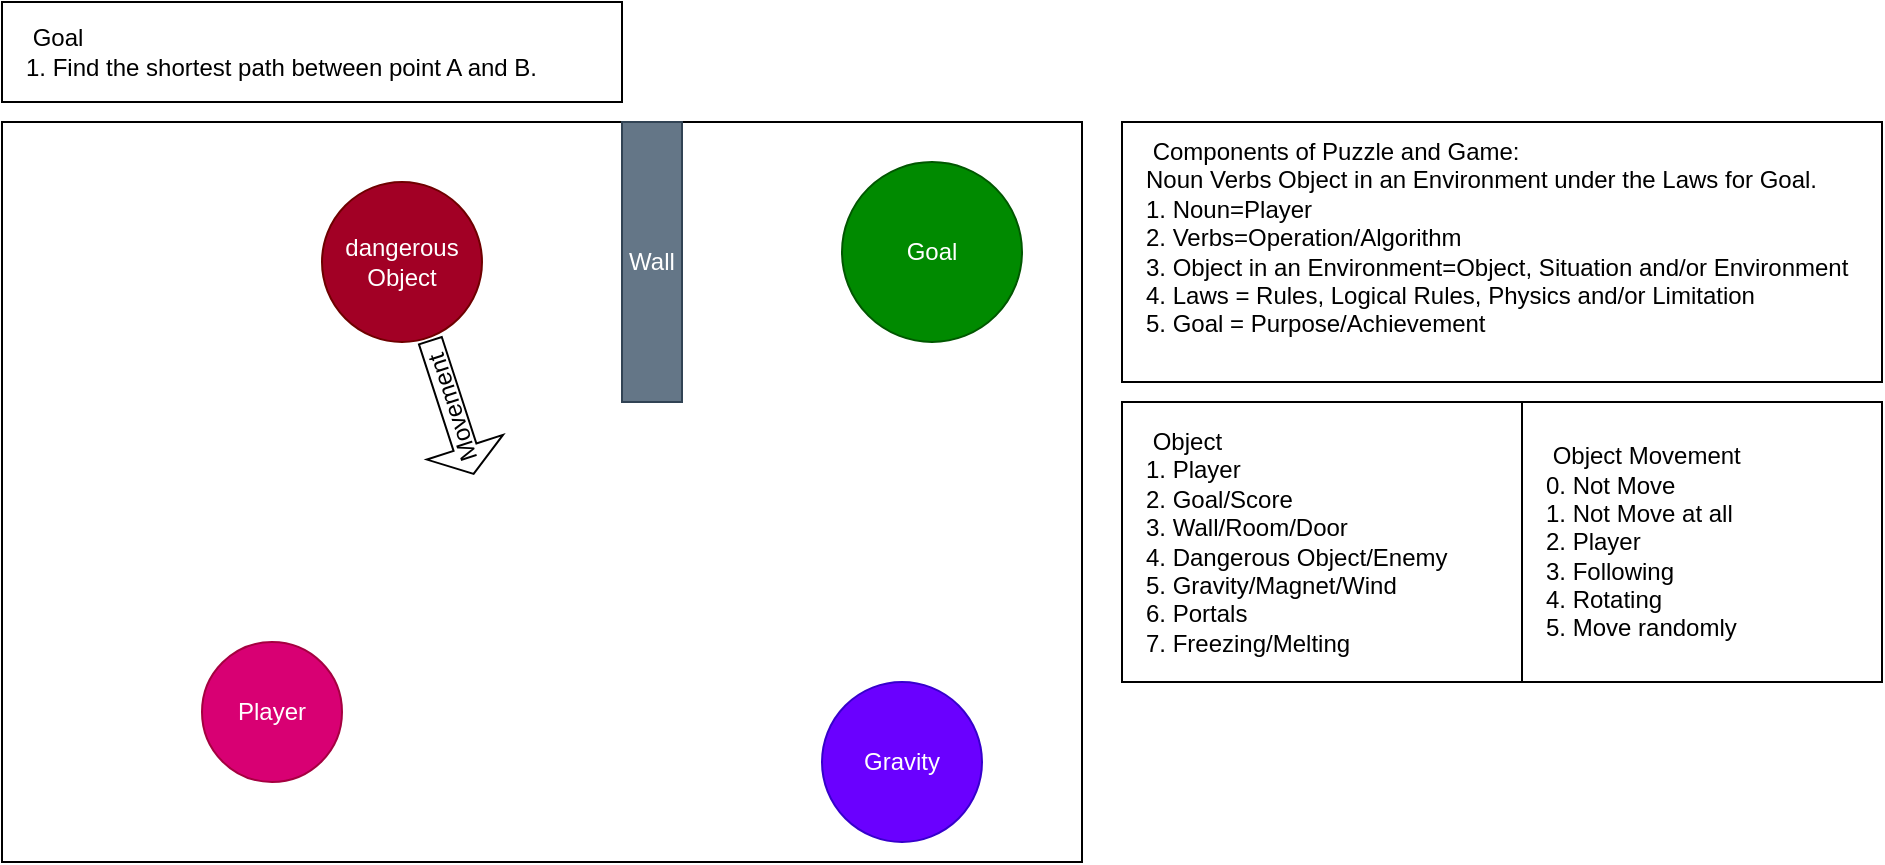 <mxfile version="17.4.0" type="github">
  <diagram id="-PNdPaAjFeKxy-EOOfYA" name="Page-1">
    <mxGraphModel dx="888" dy="513" grid="1" gridSize="10" guides="1" tooltips="1" connect="1" arrows="1" fold="1" page="1" pageScale="1" pageWidth="850" pageHeight="1100" math="0" shadow="0">
      <root>
        <mxCell id="0" />
        <mxCell id="1" parent="0" />
        <mxCell id="P5UM7dJKwEBTCQnFjk82-1" value="&lt;span style=&quot;white-space: pre&quot;&gt;	Goal&lt;br&gt;1. Find the shortest path between point A and B.&lt;br&gt;&lt;/span&gt;" style="rounded=0;whiteSpace=wrap;html=1;align=left;spacingLeft=10;" vertex="1" parent="1">
          <mxGeometry x="80" y="160" width="310" height="50" as="geometry" />
        </mxCell>
        <mxCell id="P5UM7dJKwEBTCQnFjk82-2" value="" style="rounded=0;whiteSpace=wrap;html=1;align=left;spacingLeft=10;" vertex="1" parent="1">
          <mxGeometry x="80" y="220" width="540" height="370" as="geometry" />
        </mxCell>
        <mxCell id="P5UM7dJKwEBTCQnFjk82-3" value="Player" style="ellipse;whiteSpace=wrap;html=1;aspect=fixed;fillColor=#d80073;fontColor=#ffffff;strokeColor=#A50040;" vertex="1" parent="1">
          <mxGeometry x="180" y="480" width="70" height="70" as="geometry" />
        </mxCell>
        <mxCell id="P5UM7dJKwEBTCQnFjk82-4" value="Goal" style="ellipse;whiteSpace=wrap;html=1;aspect=fixed;fillColor=#008a00;fontColor=#ffffff;strokeColor=#005700;" vertex="1" parent="1">
          <mxGeometry x="500" y="240" width="90" height="90" as="geometry" />
        </mxCell>
        <mxCell id="P5UM7dJKwEBTCQnFjk82-5" value="dangerous Object" style="ellipse;whiteSpace=wrap;html=1;aspect=fixed;fillColor=#a20025;fontColor=#ffffff;strokeColor=#6F0000;" vertex="1" parent="1">
          <mxGeometry x="240" y="250" width="80" height="80" as="geometry" />
        </mxCell>
        <mxCell id="P5UM7dJKwEBTCQnFjk82-9" value="Movement" style="shape=singleArrow;direction=west;whiteSpace=wrap;html=1;rotation=-108;" vertex="1" parent="1">
          <mxGeometry x="270" y="342.64" width="70" height="40" as="geometry" />
        </mxCell>
        <mxCell id="P5UM7dJKwEBTCQnFjk82-10" value="Gravity" style="ellipse;whiteSpace=wrap;html=1;aspect=fixed;fillColor=#6a00ff;fontColor=#ffffff;strokeColor=#3700CC;" vertex="1" parent="1">
          <mxGeometry x="490" y="500" width="80" height="80" as="geometry" />
        </mxCell>
        <mxCell id="P5UM7dJKwEBTCQnFjk82-11" value="Wall" style="rounded=0;whiteSpace=wrap;html=1;fillColor=#647687;fontColor=#ffffff;strokeColor=#314354;" vertex="1" parent="1">
          <mxGeometry x="390" y="220" width="30" height="140" as="geometry" />
        </mxCell>
        <mxCell id="P5UM7dJKwEBTCQnFjk82-14" value="&lt;span style=&quot;white-space: pre&quot;&gt;	Components of Puzzle and Game:&lt;br&gt;Noun Verbs Object in an Environment under the Laws for Goal.&lt;br&gt;1. Noun=Player&lt;br&gt;2. Verbs=Operation/Algorithm&lt;br&gt;3. Object in an Environment=Object, Situation and/or Environment&lt;br&gt;4. Laws = Rules, Logical Rules, Physics and/or Limitation&lt;br&gt;5. Goal = Purpose/Achievement&lt;br&gt;&lt;br&gt;&lt;/span&gt;" style="rounded=0;whiteSpace=wrap;html=1;align=left;spacingLeft=10;" vertex="1" parent="1">
          <mxGeometry x="640" y="220" width="380" height="130" as="geometry" />
        </mxCell>
        <mxCell id="P5UM7dJKwEBTCQnFjk82-15" value="&lt;span style=&quot;white-space: pre&quot;&gt;	&lt;/span&gt;Object&lt;br&gt;1. Player&lt;br&gt;2. Goal/Score&lt;br&gt;3. Wall/Room/Door&lt;br&gt;4. Dangerous Object/Enemy&lt;br&gt;5. Gravity/Magnet/Wind&lt;br&gt;6. Portals&lt;br&gt;7. Freezing/Melting" style="rounded=0;whiteSpace=wrap;html=1;align=left;spacingLeft=10;" vertex="1" parent="1">
          <mxGeometry x="640" y="360" width="200" height="140" as="geometry" />
        </mxCell>
        <mxCell id="P5UM7dJKwEBTCQnFjk82-16" value="&lt;span style=&quot;white-space: pre&quot;&gt;	Object Movement&lt;br&gt;0. Not Move&lt;br&gt;1. Not Move at all&lt;br&gt;2. Player&lt;br&gt;3. Following&lt;br&gt;4. Rotating&lt;br&gt;5. Move randomly&lt;br&gt;&lt;/span&gt;" style="rounded=0;whiteSpace=wrap;html=1;align=left;spacingLeft=10;" vertex="1" parent="1">
          <mxGeometry x="840" y="360" width="180" height="140" as="geometry" />
        </mxCell>
      </root>
    </mxGraphModel>
  </diagram>
</mxfile>
